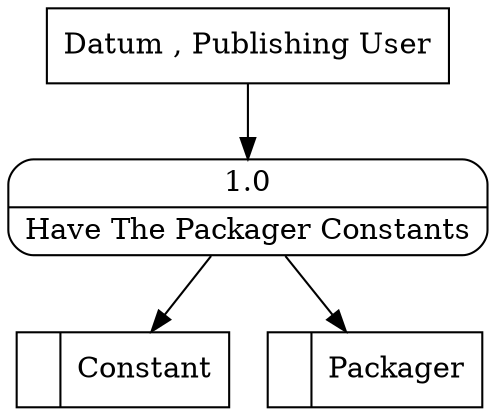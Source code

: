 digraph dfd2{ 
node[shape=record]
200 [label="<f0>  |<f1> Constant " ];
201 [label="<f0>  |<f1> Packager " ];
202 [label="Datum , Publishing User" shape=box];
203 [label="{<f0> 1.0|<f1> Have The Packager Constants }" shape=Mrecord];
202 -> 203
203 -> 201
203 -> 200
}